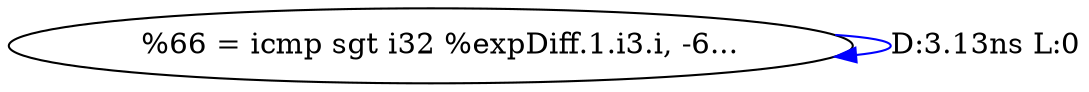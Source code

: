 digraph {
Node0x311ddc0[label="  %66 = icmp sgt i32 %expDiff.1.i3.i, -6..."];
Node0x311ddc0 -> Node0x311ddc0[label="D:3.13ns L:0",color=blue];
}
